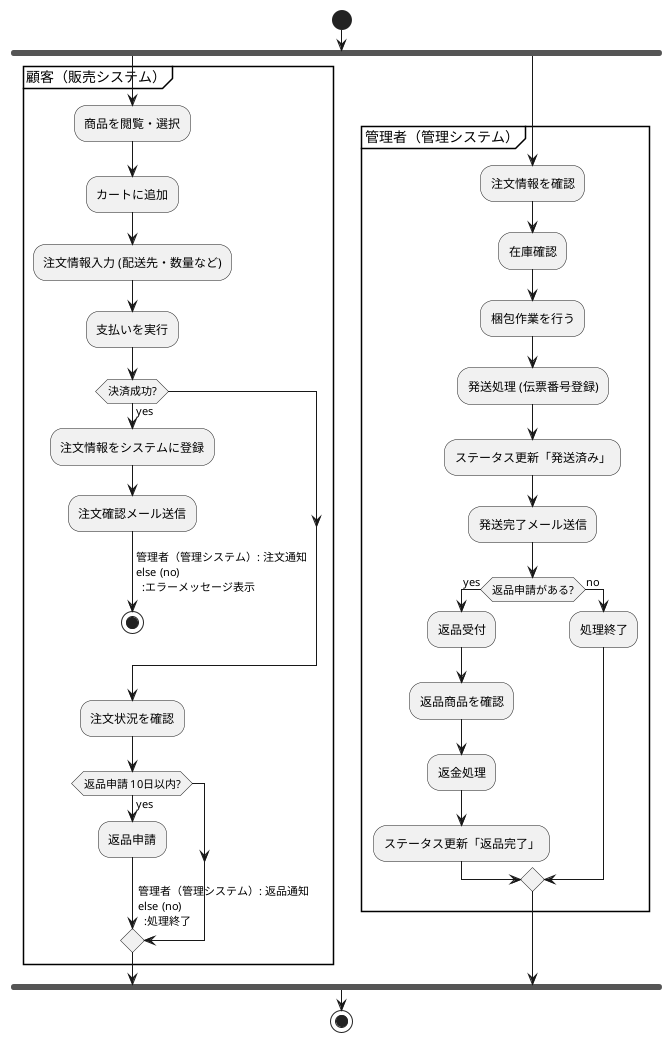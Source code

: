 @startuml BBショップ業務フロー水平

start

fork
    partition 顧客（販売システム） {
        :商品を閲覧・選択;
        :カートに追加;
        :注文情報入力 (配送先・数量など);
        :支払いを実行;

        if (決済成功?) then (yes)
          :注文情報をシステムに登録;
          :注文確認メール送信;
          ->管理者（管理システム）: 注文通知
        else (no)
          :エラーメッセージ表示;
          stop
        endif

        :注文状況を確認;
        if (返品申請 10日以内?) then (yes)
          :返品申請;
          ->管理者（管理システム）: 返品通知
        else (no)
          :処理終了;
        endif
    }
fork again
    partition 管理者（管理システム） {
        :注文情報を確認;
        :在庫確認;
        :梱包作業を行う;
        :発送処理 (伝票番号登録);
        :ステータス更新「発送済み」;
        :発送完了メール送信;

        if (返品申請がある?) then (yes)
          :返品受付;
          :返品商品を確認;
          :返金処理;
          :ステータス更新「返品完了」;
        else (no)
          :処理終了;
        endif
    }
end fork

stop
@enduml
